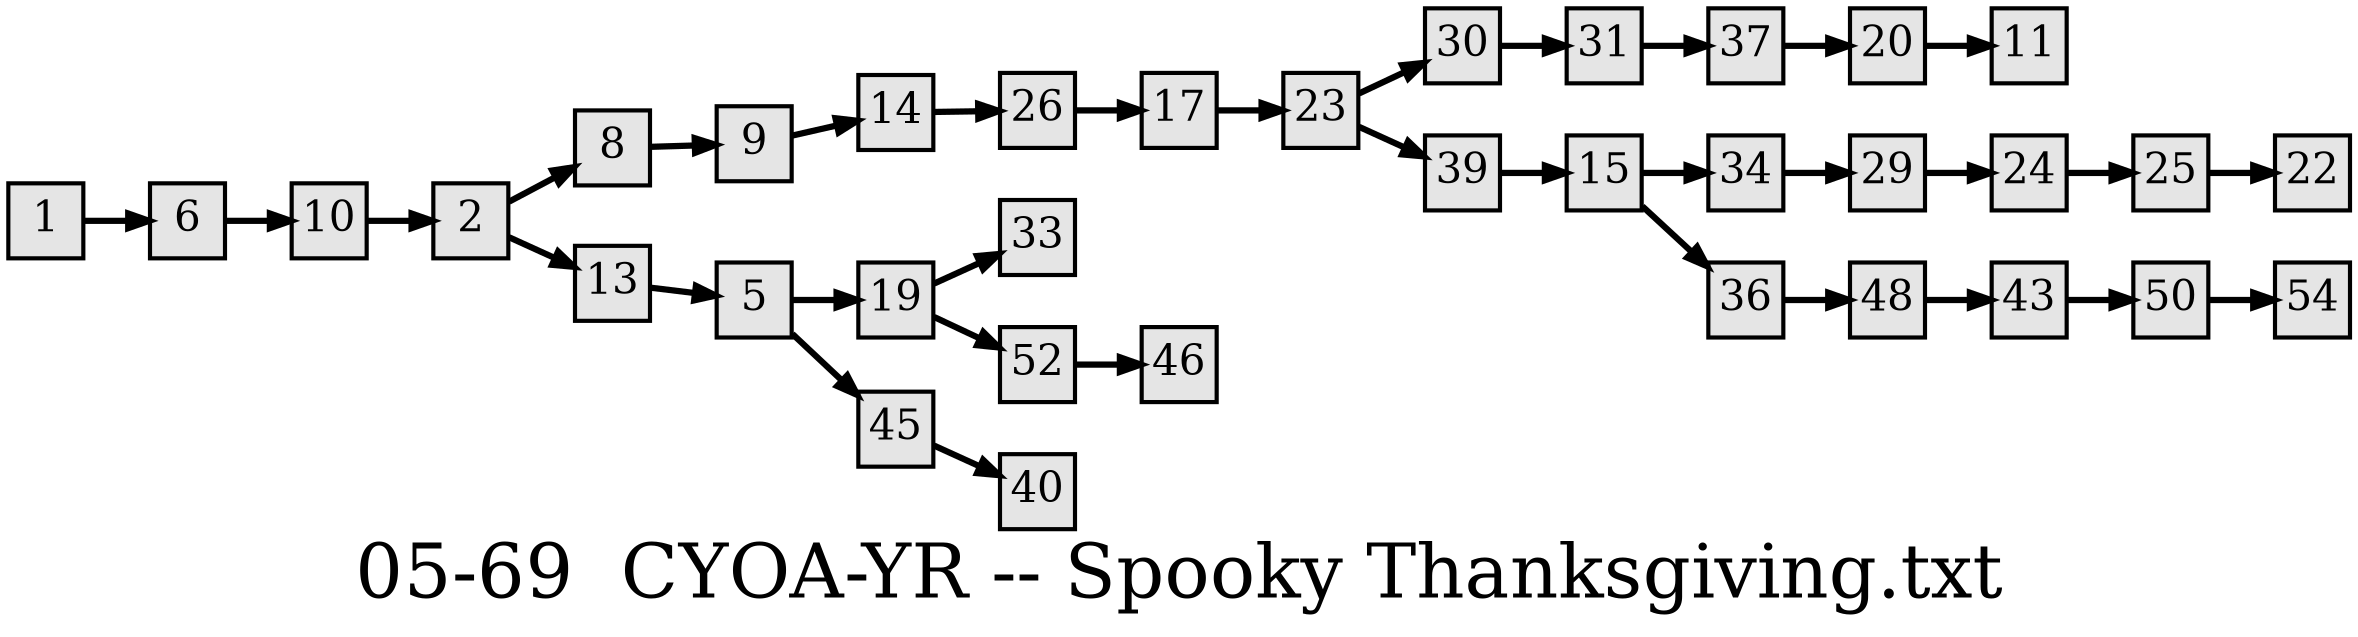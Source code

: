 digraph g{
  graph [ label="05-69  CYOA-YR -- Spooky Thanksgiving.txt" rankdir=LR, ordering=out, fontsize=36, nodesep="0.35", ranksep="0.45"];
  node  [shape=rect, penwidth=2, fontsize=20, style=filled, fillcolor=grey90, margin="0,0", labelfloat=true, regular=true, fixedsize=true];
  edge  [labelfloat=true, penwidth=3, fontsize=12];

  1 -> 6;
  2 -> 8;
  2 -> 13;
  5 -> 19;
  5 -> 45;
  6 -> 10;
  8 -> 9;
  9 -> 14;
  10 -> 2;
  13 -> 5;
  14 -> 26;
  15 -> 34;
  15 -> 36;
  17 -> 23;
  19 -> 33;
  19 -> 52;
  20 -> 11;
  23 -> 30;
  23 -> 39;
  24 -> 25;
  25 -> 22;
  26 -> 17;
  29 -> 24;
  30 -> 31;
  31 -> 37;
  34 -> 29;
  36 -> 48;
  37 -> 20;
  39 -> 15;
  43 -> 50;
  45 -> 40;
  48 -> 43;
  50 -> 54;
  52 -> 46;
}

